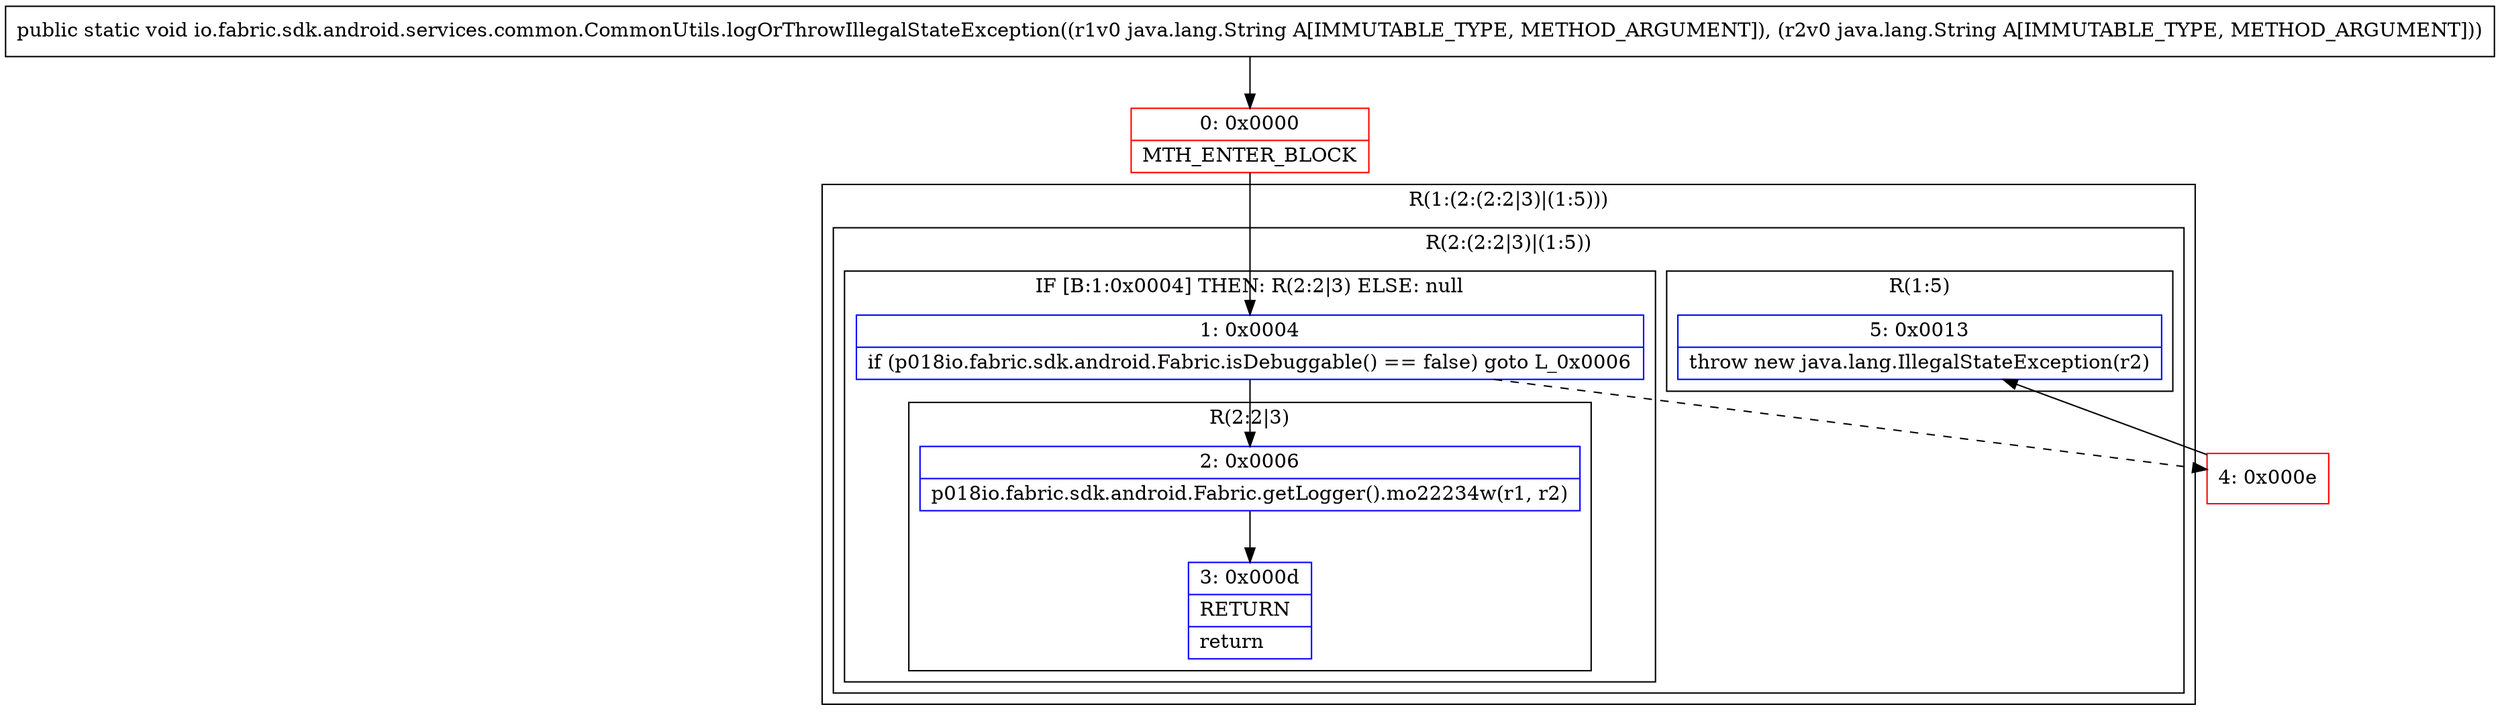 digraph "CFG forio.fabric.sdk.android.services.common.CommonUtils.logOrThrowIllegalStateException(Ljava\/lang\/String;Ljava\/lang\/String;)V" {
subgraph cluster_Region_452899548 {
label = "R(1:(2:(2:2|3)|(1:5)))";
node [shape=record,color=blue];
subgraph cluster_Region_603086814 {
label = "R(2:(2:2|3)|(1:5))";
node [shape=record,color=blue];
subgraph cluster_IfRegion_1992994274 {
label = "IF [B:1:0x0004] THEN: R(2:2|3) ELSE: null";
node [shape=record,color=blue];
Node_1 [shape=record,label="{1\:\ 0x0004|if (p018io.fabric.sdk.android.Fabric.isDebuggable() == false) goto L_0x0006\l}"];
subgraph cluster_Region_981717033 {
label = "R(2:2|3)";
node [shape=record,color=blue];
Node_2 [shape=record,label="{2\:\ 0x0006|p018io.fabric.sdk.android.Fabric.getLogger().mo22234w(r1, r2)\l}"];
Node_3 [shape=record,label="{3\:\ 0x000d|RETURN\l|return\l}"];
}
}
subgraph cluster_Region_1434779127 {
label = "R(1:5)";
node [shape=record,color=blue];
Node_5 [shape=record,label="{5\:\ 0x0013|throw new java.lang.IllegalStateException(r2)\l}"];
}
}
}
Node_0 [shape=record,color=red,label="{0\:\ 0x0000|MTH_ENTER_BLOCK\l}"];
Node_4 [shape=record,color=red,label="{4\:\ 0x000e}"];
MethodNode[shape=record,label="{public static void io.fabric.sdk.android.services.common.CommonUtils.logOrThrowIllegalStateException((r1v0 java.lang.String A[IMMUTABLE_TYPE, METHOD_ARGUMENT]), (r2v0 java.lang.String A[IMMUTABLE_TYPE, METHOD_ARGUMENT])) }"];
MethodNode -> Node_0;
Node_1 -> Node_2;
Node_1 -> Node_4[style=dashed];
Node_2 -> Node_3;
Node_0 -> Node_1;
Node_4 -> Node_5;
}

